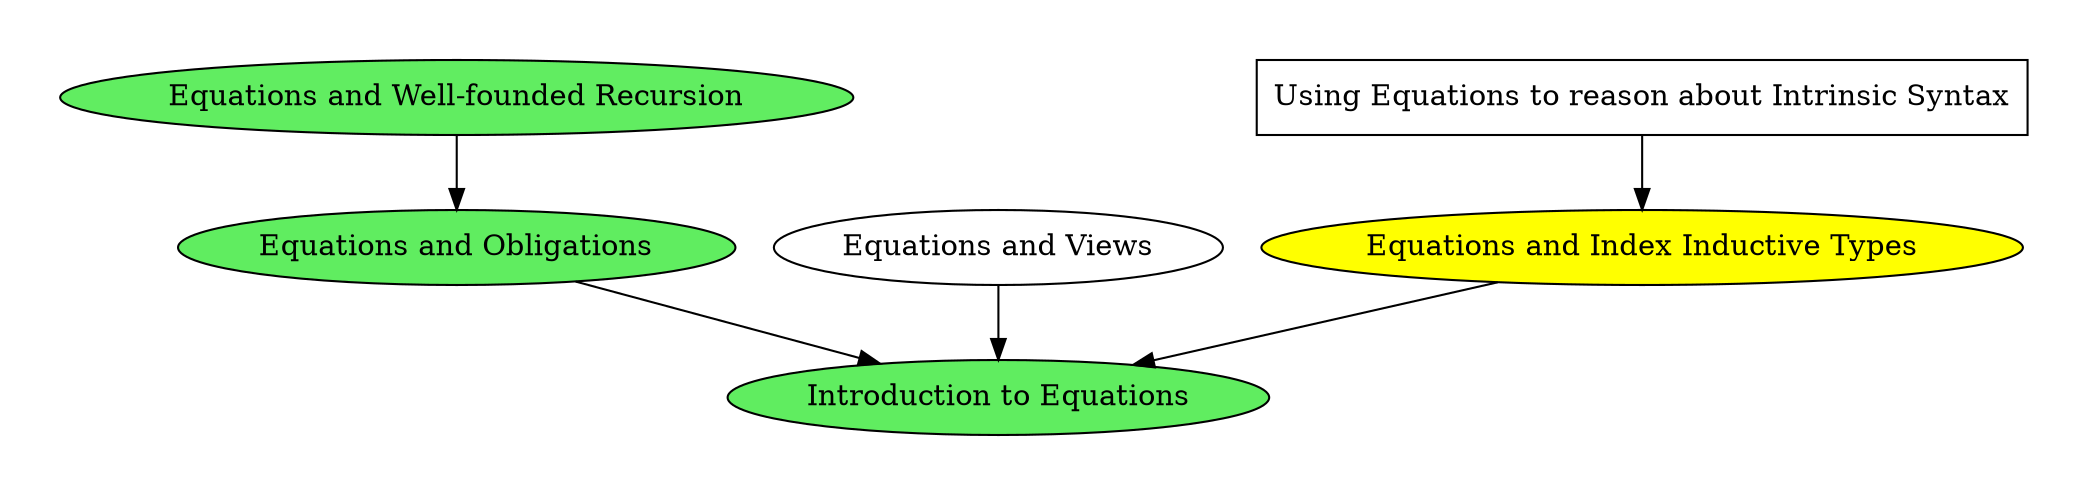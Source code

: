 digraph interval_deps {
  pad=0.4;
	node [URL="\N.svg",
		color=black,
		shape=ellipse,
		style="filled"
	];
	"Introduction to Equations"	[fillcolor="#60ed60"];
  "Equations and Obligations"	[fillcolor="#60ed60"];
  "Equations and Obligations" -> "Introduction to Equations";
  "Equations and Well-founded Recursion"	      [fillcolor="#61ed61"];
  "Equations and Well-founded Recursion" -> "Equations and Obligations";
  "Equations and Views"	      [fillcolor=white];
  "Equations and Views" -> "Introduction to Equations";
  "Equations and Index Inductive Types"	  [fillcolor=yellow];
  "Equations and Index Inductive Types" -> "Introduction to Equations";
  "Using Equations to reason about Intrinsic Syntax" [fillcolor=white,shape=rectangle];
  "Using Equations to reason about Intrinsic Syntax" -> "Equations and Index Inductive Types";

}

// preprocess_uparams -> preprocess_strpos_uparams;
// dot equations_tuto.dot -Tjpg -o equations_tuto.jpg